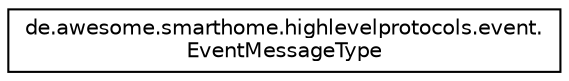 digraph "Graphical Class Hierarchy"
{
  edge [fontname="Helvetica",fontsize="10",labelfontname="Helvetica",labelfontsize="10"];
  node [fontname="Helvetica",fontsize="10",shape=record];
  rankdir="LR";
  Node0 [label="de.awesome.smarthome.highlevelprotocols.event.\lEventMessageType",height=0.2,width=0.4,color="black", fillcolor="white", style="filled",URL="$enumde_1_1awesome_1_1smarthome_1_1highlevelprotocols_1_1event_1_1_event_message_type.html"];
}
